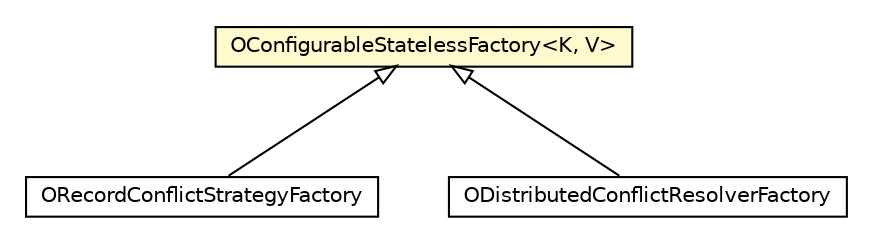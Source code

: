 #!/usr/local/bin/dot
#
# Class diagram 
# Generated by UMLGraph version R5_6-24-gf6e263 (http://www.umlgraph.org/)
#

digraph G {
	edge [fontname="Helvetica",fontsize=10,labelfontname="Helvetica",labelfontsize=10];
	node [fontname="Helvetica",fontsize=10,shape=plaintext];
	nodesep=0.25;
	ranksep=0.5;
	// com.orientechnologies.common.factory.OConfigurableStatelessFactory<K, V>
	c1203256 [label=<<table title="com.orientechnologies.common.factory.OConfigurableStatelessFactory" border="0" cellborder="1" cellspacing="0" cellpadding="2" port="p" bgcolor="lemonChiffon" href="./OConfigurableStatelessFactory.html">
		<tr><td><table border="0" cellspacing="0" cellpadding="1">
<tr><td align="center" balign="center"> OConfigurableStatelessFactory&lt;K, V&gt; </td></tr>
		</table></td></tr>
		</table>>, URL="./OConfigurableStatelessFactory.html", fontname="Helvetica", fontcolor="black", fontsize=10.0];
	// com.orientechnologies.orient.core.conflict.ORecordConflictStrategyFactory
	c1204299 [label=<<table title="com.orientechnologies.orient.core.conflict.ORecordConflictStrategyFactory" border="0" cellborder="1" cellspacing="0" cellpadding="2" port="p" href="../../orient/core/conflict/ORecordConflictStrategyFactory.html">
		<tr><td><table border="0" cellspacing="0" cellpadding="1">
<tr><td align="center" balign="center"> ORecordConflictStrategyFactory </td></tr>
		</table></td></tr>
		</table>>, URL="../../orient/core/conflict/ORecordConflictStrategyFactory.html", fontname="Helvetica", fontcolor="black", fontsize=10.0];
	// com.orientechnologies.orient.server.distributed.conflict.ODistributedConflictResolverFactory
	c1204725 [label=<<table title="com.orientechnologies.orient.server.distributed.conflict.ODistributedConflictResolverFactory" border="0" cellborder="1" cellspacing="0" cellpadding="2" port="p" href="../../orient/server/distributed/conflict/ODistributedConflictResolverFactory.html">
		<tr><td><table border="0" cellspacing="0" cellpadding="1">
<tr><td align="center" balign="center"> ODistributedConflictResolverFactory </td></tr>
		</table></td></tr>
		</table>>, URL="../../orient/server/distributed/conflict/ODistributedConflictResolverFactory.html", fontname="Helvetica", fontcolor="black", fontsize=10.0];
	//com.orientechnologies.orient.core.conflict.ORecordConflictStrategyFactory extends com.orientechnologies.common.factory.OConfigurableStatelessFactory<java.lang.String, com.orientechnologies.orient.core.conflict.ORecordConflictStrategy>
	c1203256:p -> c1204299:p [dir=back,arrowtail=empty];
	//com.orientechnologies.orient.server.distributed.conflict.ODistributedConflictResolverFactory extends com.orientechnologies.common.factory.OConfigurableStatelessFactory<java.lang.String, com.orientechnologies.orient.server.distributed.conflict.ODistributedConflictResolver>
	c1203256:p -> c1204725:p [dir=back,arrowtail=empty];
}

